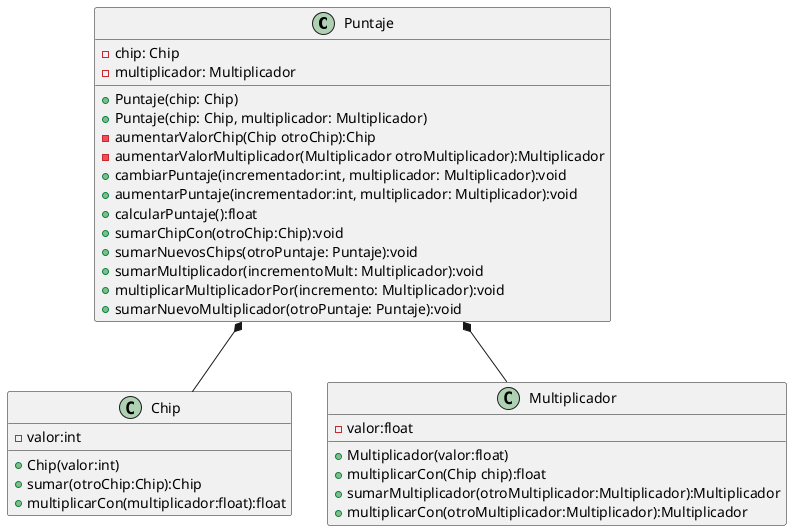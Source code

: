 @startuml
class Puntaje {
    - chip: Chip
    - multiplicador: Multiplicador
    + Puntaje(chip: Chip)
    + Puntaje(chip: Chip, multiplicador: Multiplicador)
    - aumentarValorChip(Chip otroChip):Chip
    - aumentarValorMultiplicador(Multiplicador otroMultiplicador):Multiplicador
    + cambiarPuntaje(incrementador:int, multiplicador: Multiplicador):void
    + aumentarPuntaje(incrementador:int, multiplicador: Multiplicador):void
    +calcularPuntaje():float
    + sumarChipCon(otroChip:Chip):void
    + sumarNuevosChips(otroPuntaje: Puntaje):void
    + sumarMultiplicador(incrementoMult: Multiplicador):void
    + multiplicarMultiplicadorPor(incremento: Multiplicador):void
    + sumarNuevoMultiplicador(otroPuntaje: Puntaje):void
}

class Chip {

    - valor:int
    + Chip(valor:int)
    + sumar(otroChip:Chip):Chip
    + multiplicarCon(multiplicador:float):float
}

class Multiplicador {

    - valor:float
    + Multiplicador(valor:float)
    + multiplicarCon(Chip chip):float
    + sumarMultiplicador(otroMultiplicador:Multiplicador):Multiplicador
    + multiplicarCon(otroMultiplicador:Multiplicador):Multiplicador

}

Puntaje*--Chip
Puntaje*--Multiplicador
@enduml